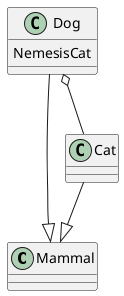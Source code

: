 {
  "sha1": "krkk9qcneifm5ymktrw6c8kfk74pze3",
  "insertion": {
    "when": "2024-06-03T18:59:33.269Z",
    "user": "plantuml@gmail.com"
  }
}
@startuml

class Mammal

@3 Dog --|> Mammal
class Dog {
    NemesisCat
}
Dog o-- Cat

@3 Cat --|> Mammal
class Cat {
} 
@enduml
